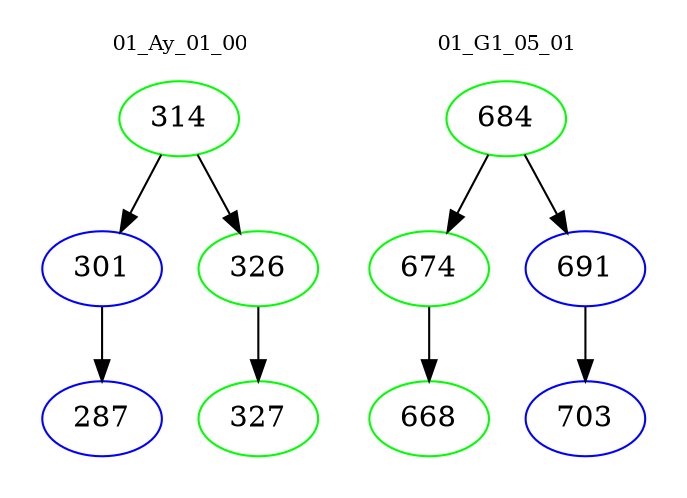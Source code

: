 digraph{
subgraph cluster_0 {
color = white
label = "01_Ay_01_00";
fontsize=10;
T0_314 [label="314", color="green"]
T0_314 -> T0_301 [color="black"]
T0_301 [label="301", color="blue"]
T0_301 -> T0_287 [color="black"]
T0_287 [label="287", color="blue"]
T0_314 -> T0_326 [color="black"]
T0_326 [label="326", color="green"]
T0_326 -> T0_327 [color="black"]
T0_327 [label="327", color="green"]
}
subgraph cluster_1 {
color = white
label = "01_G1_05_01";
fontsize=10;
T1_684 [label="684", color="green"]
T1_684 -> T1_674 [color="black"]
T1_674 [label="674", color="green"]
T1_674 -> T1_668 [color="black"]
T1_668 [label="668", color="green"]
T1_684 -> T1_691 [color="black"]
T1_691 [label="691", color="blue"]
T1_691 -> T1_703 [color="black"]
T1_703 [label="703", color="blue"]
}
}
